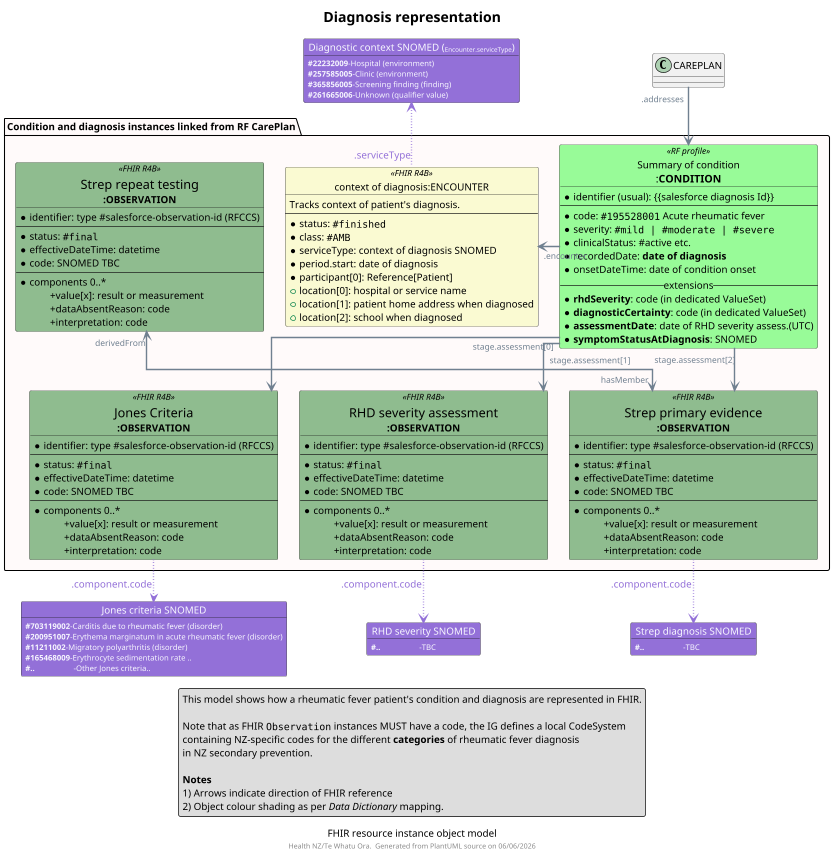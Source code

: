@startuml obj-FHIR-data-diagnosis

top to bottom direction
skinparam dpi 200
allow_mixing
scale 400 width

skinparam ActivityDiamondBackgroundColor #RoyalBlue
skinparam ArrowColor #SlateGrey   
skinparam ArrowFontColor #RoyalBlue
skinparam ArrowFontColor #SlateGrey  
skinparam ArrowFontSize 12
skinparam ArrowMessageAlignment left
skinparam BoxPadding 10
skinparam linetype ortho
skinparam nodesep 30
skinparam ranksep 60
skinparam roundcorner 5
skinparam sequenceArrowThickness 2
skinparam TitleFontSize 20

caption FHIR resource instance object model
footer "Health NZ/Te Whatu Ora.  Generated from PlantUML source on %date('dd/MM/yyyy')"

!procedure $Coding($Alias,$System,$Code,$Display)
  object "<color:GhostWhite>$System" as $Alias #MediumPurple {
    <color:GhostWhite><size:11>**$Code**-$Display
  }
!endprocedure

!procedure $Quantity($Alias,$Quantity,$Value,$Unit)
  object "<color:GhostWhite><size:12>$Quantity</color>" as $Alias #DimGrey {
    <color:GhostWhite><size:11>**$Value** ""$Unit""
  }
!endprocedure

' ******** ******** ******** ******** ******** ******** ******** ******** 
title "Diagnosis representation"

package "Condition and diagnosis instances linked from RF CarePlan" as Activities #Snow { 
  
  object "Summary of condition\n<size:15>:**CONDITION**" as RFCOND <<RF profile>> #PaleGreen {
    * identifier (usual): {{salesforce diagnosis Id}}
    ---
     * code: ""#195528001"" Acute rheumatic fever
     * severity: ""#mild | #moderate | #severe""
     * clinicalStatus: #active etc.
     * recordedDate: **date of diagnosis**
     * onsetDateTime: date of condition onset
    -- extensions --
      * **rhdSeverity**: code (in dedicated ValueSet)
      * **diagnosticCertainty**: code (in dedicated ValueSet)
      * **assessmentDate**: date of RHD severity assess.(UTC)
      * **symptomStatusAtDiagnosis**: SNOMED
  }

  object "context of diagnosis:ENCOUNTER" as DENCOUNTER <<FHIR R4B>> #LightGoldenRodYellow {
    Tracks context of patient's diagnosis.
    ---
    * status: ""#finished""
    * class: ""#AMB""
    * serviceType: context of diagnosis SNOMED
    * period.start: date of diagnosis
    * participant[0]: Reference[Patient] 
    + location[0]: hospital or service name
    + location[1]: patient home address when diagnosed
    + location[2]: school when diagnosed
  }

  
  ' class "patient detail at time of diagnosis\n**:PATIENT**" as DPATIENT <<RF profile>> #Pink {
  '   Extends NzPatient (NZ Base) with 
  '    RF patient registration detail.
  '   ---
  '   *identifier[NHI] (official): NHI
  '   ---
  '   *name: HumanName
  '   *birthDate: date
  '   *communication.language
  '   *gender: code
  '   *deceasedBoolean: boolean
  '   *telecom: ContactPoint[]
  '   *address: Address[]
  '   +iwi: code
  '   +ethnicity 0..*: code[]
  '   +nzCitizen: code
  '   .. (extensions)..
  '   +**patient.contact[].**
  '   +**interpreterRequired**: boolean
  ' }

  object "<size:18>Jones Criteria\n**:OBSERVATION**" as OBS1 <<FHIR R4B>> #DarkSeaGreen {
    *identifier: type #salesforce-observation-id (RFCCS)
    ---
    * status: ""#final""
    * effectiveDateTime: datetime
    * code: SNOMED TBC
    ---
    * components 0..*
    \t+value[x]: result or measurement
    \t+dataAbsentReason: code
    \t+interpretation: code
  }

  object "<size:18>RHD severity assessment\n**:OBSERVATION**" as OBS2 <<FHIR R4B>> #DarkSeaGreen {
    *identifier: type #salesforce-observation-id (RFCCS)
    ---
    * status: ""#final""
    * effectiveDateTime: datetime
    * code: SNOMED TBC
    ---
    * components 0..*
    \t+value[x]: result or measurement
    \t+dataAbsentReason: code
    \t+interpretation: code
  }

  object "<size:18>Strep primary evidence\n**:OBSERVATION**" as OBS3 <<FHIR R4B>> #DarkSeaGreen {
    *identifier: type #salesforce-observation-id (RFCCS)
    ---
    * status: ""#final""
    * effectiveDateTime: datetime
    * code: SNOMED TBC 
    ---
    * components 0..*
    \t+value[x]: result or measurement
    \t+dataAbsentReason: code
    \t+interpretation: code
  }

  object "<size:18>Strep repeat testing\n**:OBSERVATION**" as OBS4 <<FHIR R4B>> #DarkSeaGreen {
    *identifier: type #salesforce-observation-id (RFCCS)
    ---
    * status: ""#final""
    * effectiveDateTime: datetime
    * code: SNOMED TBC 
    ---
    * components 0..*
    \t+value[x]: result or measurement
    \t+dataAbsentReason: code
    \t+interpretation: code
  }


  'arrange activities in box
'  OBS1 -[hidden]d- OBSERVATION

}

$Coding(EncContext,"Diagnostic context SNOMED (<size:9>Encounter.serviceType</size>)","#22232009","Hospital (environment)")
$Coding(EncContext,"Diagnostic context SNOMED (<size:9>Encounter.serviceType</size>)","#257585005","Clinic (environment)")
$Coding(EncContext,"Diagnostic context SNOMED (<size:9>Encounter.serviceType</size>)","#365856005","Screening finding (finding)")
$Coding(EncContext,"Diagnostic context SNOMED (<size:9>Encounter.serviceType</size>)","#261665006","Unknown (qualifier value)")

$Coding(JONESCODING,"Jones criteria SNOMED","#703119002","Carditis due to rheumatic fever (disorder)")
$Coding(JONESCODING,"Jones criteria SNOMED","#200951007","Erythema marginatum in acute rheumatic fever (disorder)")
$Coding(JONESCODING,"Jones criteria SNOMED","#11211002","Migratory polyarthritis (disorder)")
$Coding(JONESCODING,"Jones criteria SNOMED","#165468009","Erythrocyte sedimentation rate ..")
$Coding(JONESCODING,"Jones criteria SNOMED","#..\t\t\t","Other Jones criteria..")

$Coding(SEVCODING,"RHD severity SNOMED","#..\t\t\t","TBC")
$Coding(STREPCODING,"Strep diagnosis SNOMED","#..\t\t\t","TBC")

' positioning

' connectors
CAREPLAN ".addresses" --> RFCOND

RFCOND ".encounter" -r-> DENCOUNTER
RFCOND "stage.assessment[0]" -d-> OBS1
RFCOND "stage.assessment[1]" -d-> OBS2
RFCOND "stage.assessment[2]" -d-> OBS3
OBS3 "hasMember" <-[norank]-> "derivedFrom" OBS4

DENCOUNTER "\n\n\n<color:MediumPurple><size:14>.serviceType" -[#MediumPurple,dotted]u-> EncContext

OBS1 "\n<color:MediumPurple><size:14>.component.code" -[#MediumPurple,dotted]d-> JONESCODING
OBS2 "\n<color:MediumPurple><size:14>.component.code" -[#MediumPurple,dotted]d-> SEVCODING
OBS3 "\n<color:MediumPurple><size:14>.component.code" -[#MediumPurple,dotted]d-> STREPCODING

legend bottom
  This model shows how a rheumatic fever patient's condition and diagnosis are represented in FHIR.

  Note that as FHIR ""Observation"" instances MUST have a code, the IG defines a local CodeSystem 
  containing NZ-specific codes for the different **categories** of rheumatic fever diagnosis 
  in NZ secondary prevention.
  
  **Notes** 
  1) Arrows indicate direction of FHIR reference
  2) Object colour shading as per //Data Dictionary// mapping.
endlegend


@enduml